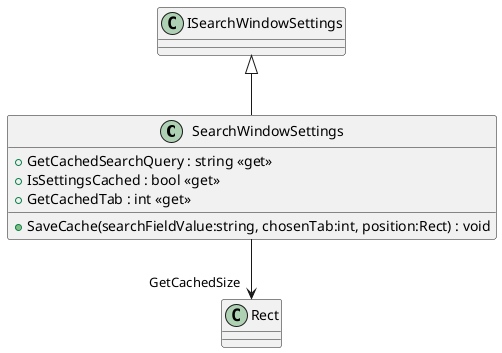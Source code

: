 @startuml
class SearchWindowSettings {
    + SaveCache(searchFieldValue:string, chosenTab:int, position:Rect) : void
    + GetCachedSearchQuery : string <<get>>
    + IsSettingsCached : bool <<get>>
    + GetCachedTab : int <<get>>
}
ISearchWindowSettings <|-- SearchWindowSettings
SearchWindowSettings --> "GetCachedSize" Rect
@enduml
